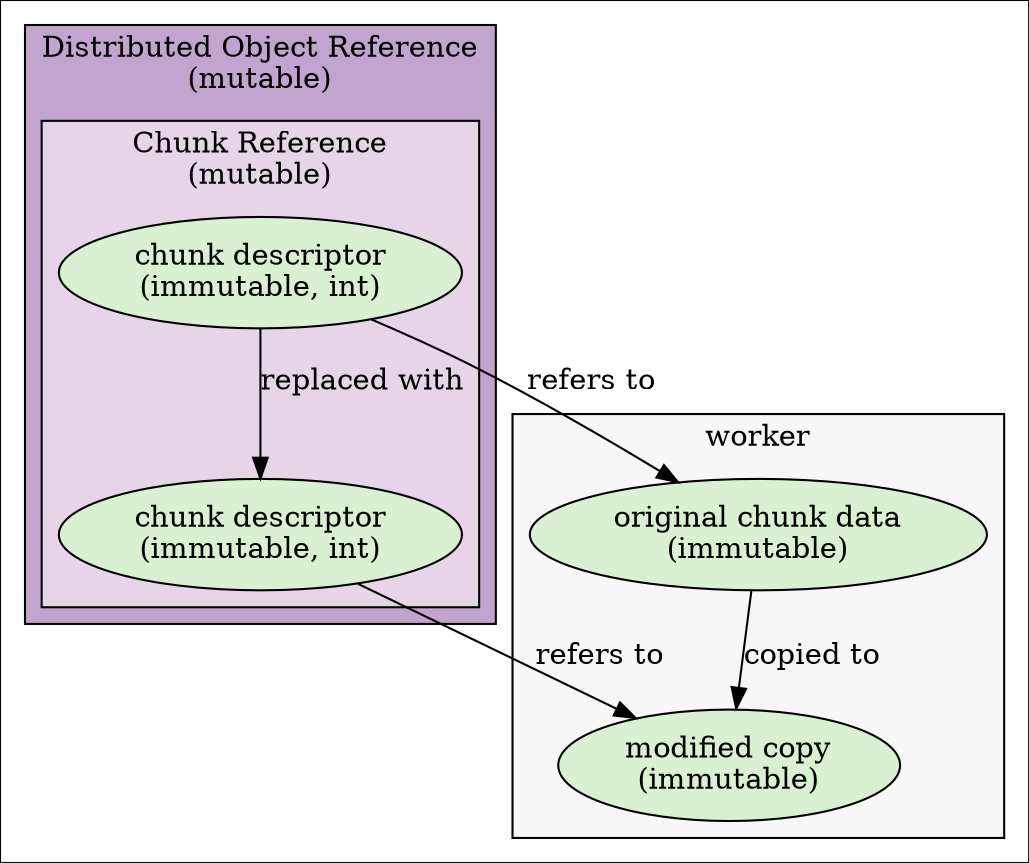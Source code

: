 digraph modref {
	colorscheme="prgn9";
	node [colorscheme="prgn9", style="filled", fillcolor=6];
	style="filled";

	subgraph cluster_dobjref {
		label="Distributed Object Reference\n(mutable)";
		fillcolor=3;

		subgraph cluster_chunkref {
			label="Chunk Reference\n(mutable)";
			fillcolor=4;

			x[label="chunk descriptor\n(immutable, int)"];
			xd[label="chunk descriptor\n(immutable, int)"];

		}
	}

	subgraph cluster_worker {
		label="worker";
		fillcolor=5;

		xc[label="original chunk data\n(immutable)"];
		xdc[label="modified copy\n(immutable)"];

	}

	x -> xc [label="refers to"];
	xd -> xdc [label="refers to"];
	x -> xd [label="replaced with"];
	xc-> xdc [label="copied to"];

}
